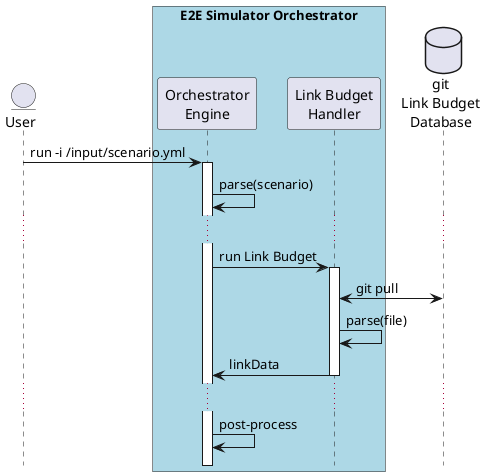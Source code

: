 @startuml
hide footbox
!pragma teoz true

entity "User" as u

box "E2E Simulator Orchestrator" #LightBlue
participant "Orchestrator\nEngine" as orch
participant "Link Budget\nHandler" as hndl
end box

database "git\nLink Budget\nDatabase" as srv

u -> orch: run -i /input/scenario.yml
activate orch
orch -> orch: parse(scenario)
...
orch -> hndl: run Link Budget
activate hndl
hndl <-> srv: git pull
hndl -> hndl: parse(file)
hndl -> orch: linkData
deactivate hndl
...
orch -> orch: post-process


@enduml